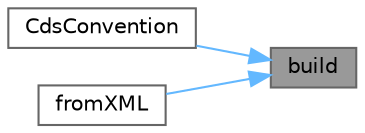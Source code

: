 digraph "build"
{
 // INTERACTIVE_SVG=YES
 // LATEX_PDF_SIZE
  bgcolor="transparent";
  edge [fontname=Helvetica,fontsize=10,labelfontname=Helvetica,labelfontsize=10];
  node [fontname=Helvetica,fontsize=10,shape=box,height=0.2,width=0.4];
  rankdir="RL";
  Node1 [label="build",height=0.2,width=0.4,color="gray40", fillcolor="grey60", style="filled", fontcolor="black",tooltip=" "];
  Node1 -> Node2 [dir="back",color="steelblue1",style="solid"];
  Node2 [label="CdsConvention",height=0.2,width=0.4,color="grey40", fillcolor="white", style="filled",URL="$classore_1_1data_1_1_cds_convention.html#a270a933d15d3bb388ce2da99605fa636",tooltip="Detailed constructor."];
  Node1 -> Node3 [dir="back",color="steelblue1",style="solid"];
  Node3 [label="fromXML",height=0.2,width=0.4,color="grey40", fillcolor="white", style="filled",URL="$classore_1_1data_1_1_cds_convention.html#a4778b06b7d09ca591f7ea9dfb6e5d699",tooltip=" "];
}
